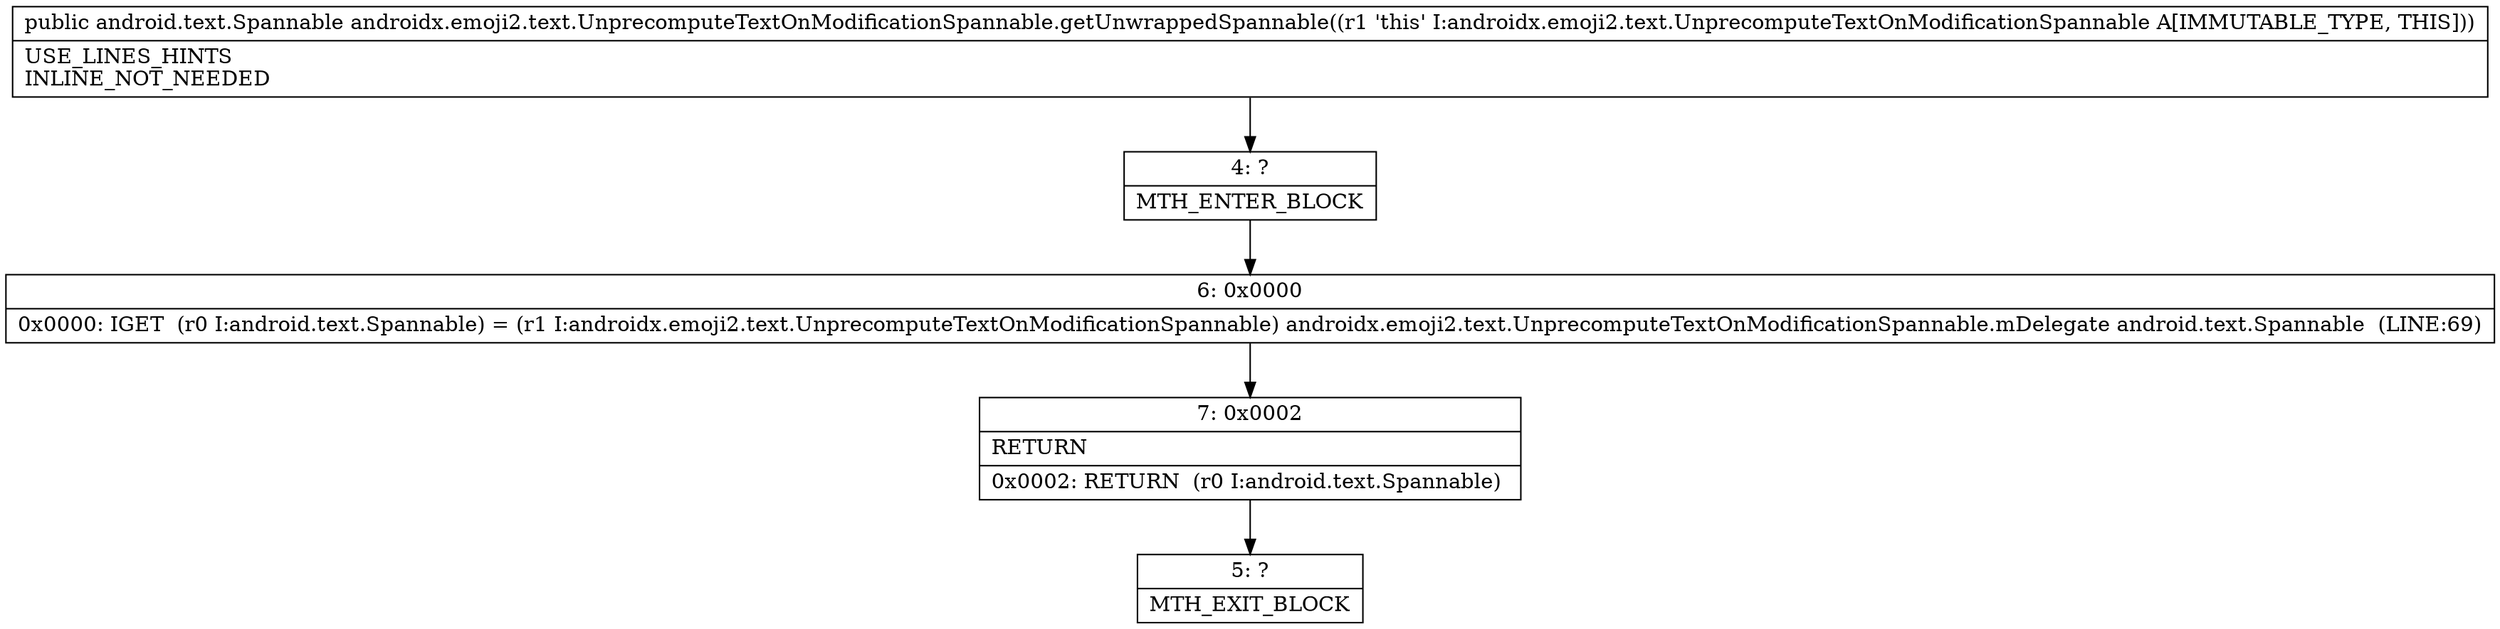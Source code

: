 digraph "CFG forandroidx.emoji2.text.UnprecomputeTextOnModificationSpannable.getUnwrappedSpannable()Landroid\/text\/Spannable;" {
Node_4 [shape=record,label="{4\:\ ?|MTH_ENTER_BLOCK\l}"];
Node_6 [shape=record,label="{6\:\ 0x0000|0x0000: IGET  (r0 I:android.text.Spannable) = (r1 I:androidx.emoji2.text.UnprecomputeTextOnModificationSpannable) androidx.emoji2.text.UnprecomputeTextOnModificationSpannable.mDelegate android.text.Spannable  (LINE:69)\l}"];
Node_7 [shape=record,label="{7\:\ 0x0002|RETURN\l|0x0002: RETURN  (r0 I:android.text.Spannable) \l}"];
Node_5 [shape=record,label="{5\:\ ?|MTH_EXIT_BLOCK\l}"];
MethodNode[shape=record,label="{public android.text.Spannable androidx.emoji2.text.UnprecomputeTextOnModificationSpannable.getUnwrappedSpannable((r1 'this' I:androidx.emoji2.text.UnprecomputeTextOnModificationSpannable A[IMMUTABLE_TYPE, THIS]))  | USE_LINES_HINTS\lINLINE_NOT_NEEDED\l}"];
MethodNode -> Node_4;Node_4 -> Node_6;
Node_6 -> Node_7;
Node_7 -> Node_5;
}

